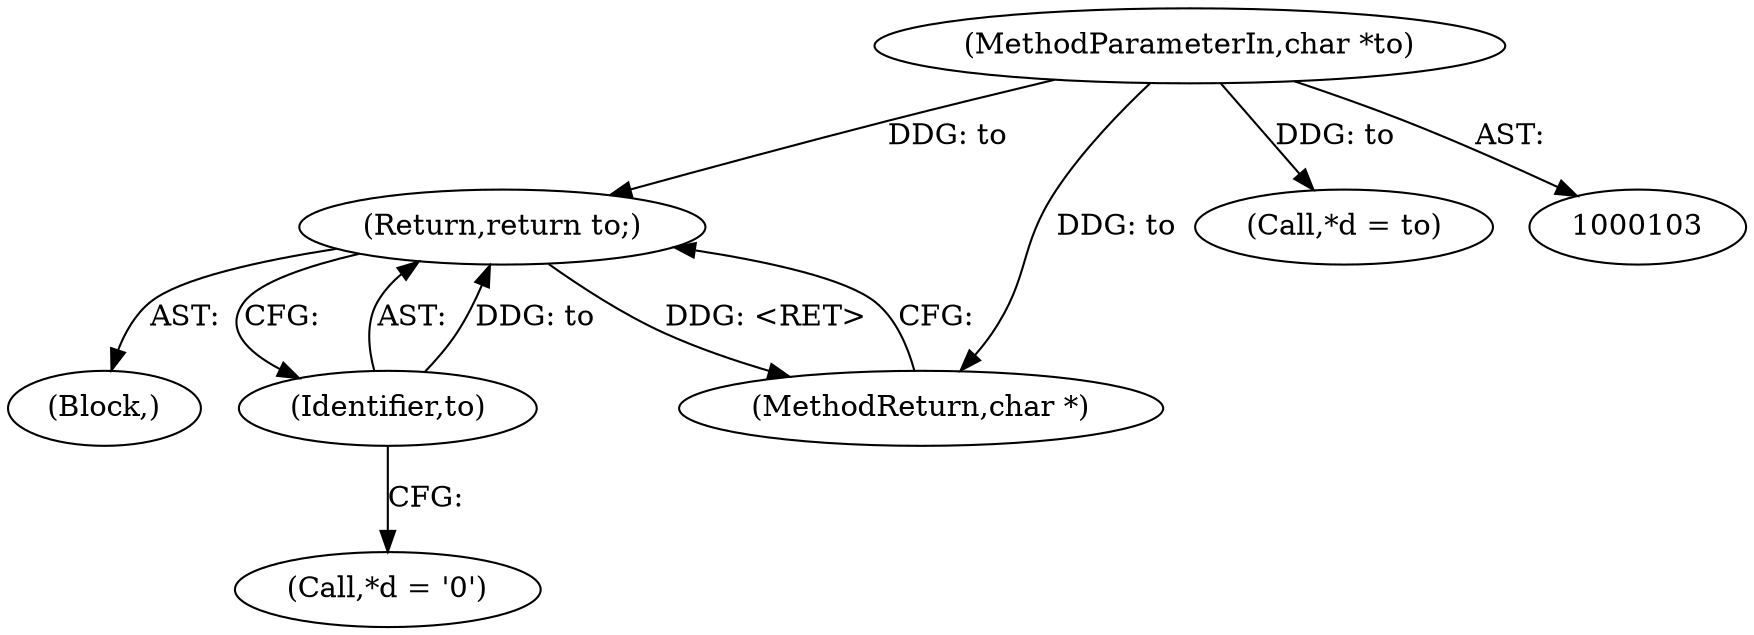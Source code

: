 digraph "0_netdata_92327c9ec211bd1616315abcb255861b130b97ca@pointer" {
"1000193" [label="(Return,return to;)"];
"1000194" [label="(Identifier,to)"];
"1000104" [label="(MethodParameterIn,char *to)"];
"1000193" [label="(Return,return to;)"];
"1000189" [label="(Call,*d = '\0')"];
"1000194" [label="(Identifier,to)"];
"1000107" [label="(Block,)"];
"1000195" [label="(MethodReturn,char *)"];
"1000104" [label="(MethodParameterIn,char *to)"];
"1000113" [label="(Call,*d = to)"];
"1000193" -> "1000107"  [label="AST: "];
"1000193" -> "1000194"  [label="CFG: "];
"1000194" -> "1000193"  [label="AST: "];
"1000195" -> "1000193"  [label="CFG: "];
"1000193" -> "1000195"  [label="DDG: <RET>"];
"1000194" -> "1000193"  [label="DDG: to"];
"1000104" -> "1000193"  [label="DDG: to"];
"1000194" -> "1000189"  [label="CFG: "];
"1000104" -> "1000103"  [label="AST: "];
"1000104" -> "1000195"  [label="DDG: to"];
"1000104" -> "1000113"  [label="DDG: to"];
}
